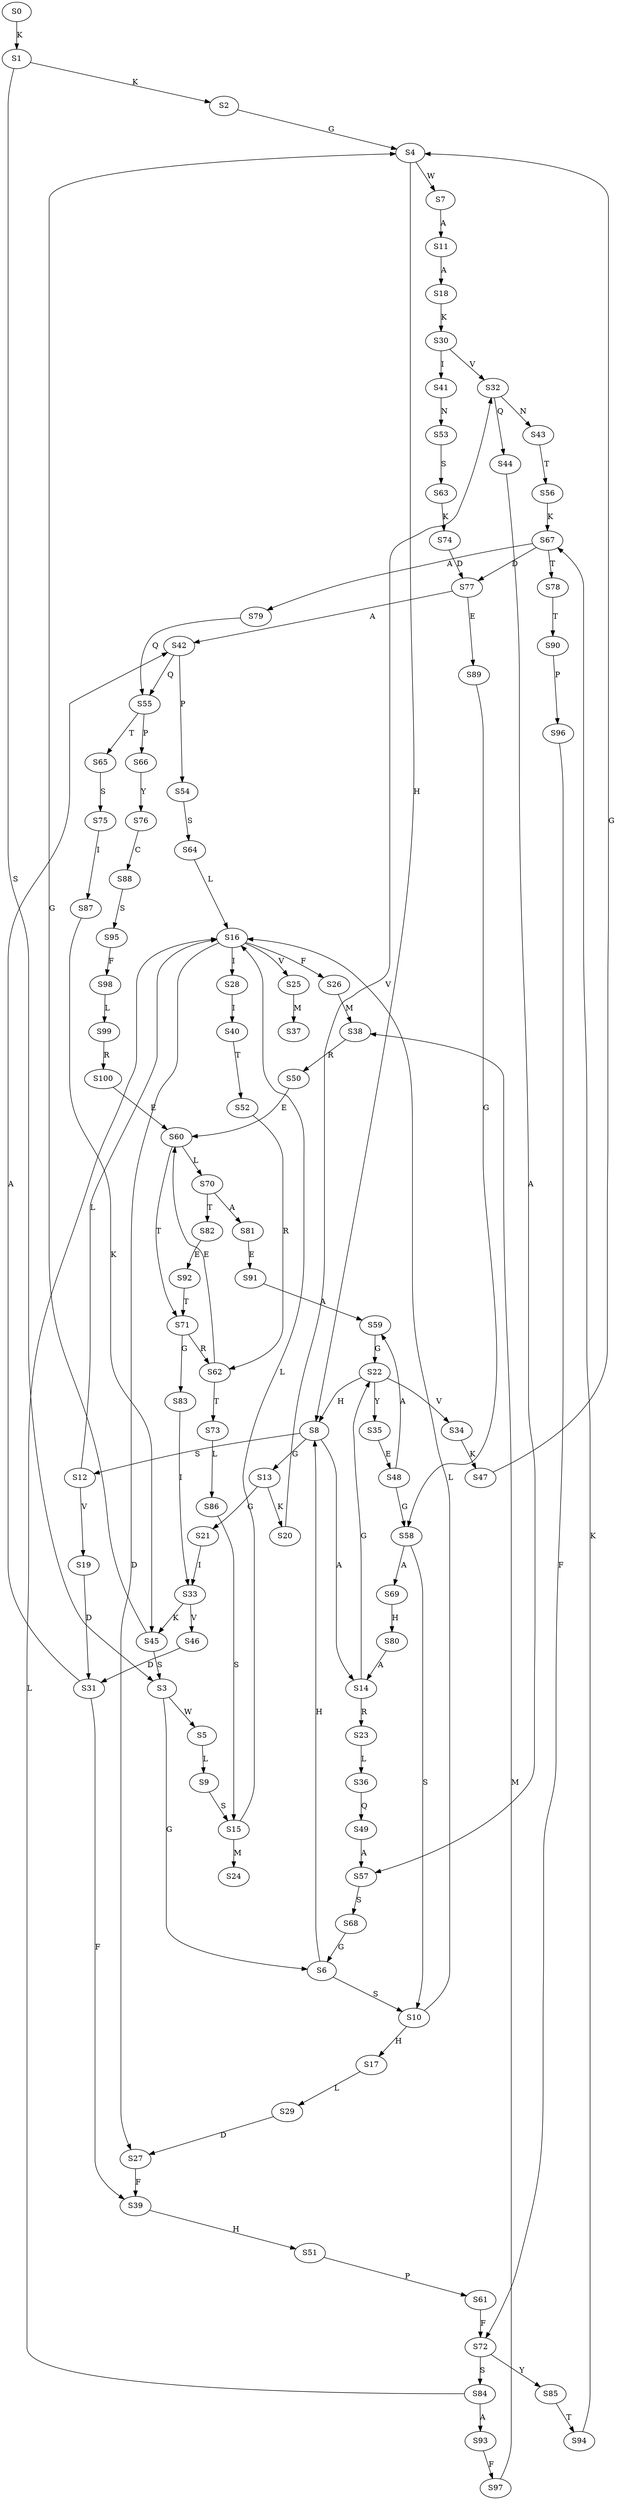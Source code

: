 strict digraph  {
	S0 -> S1 [ label = K ];
	S1 -> S2 [ label = K ];
	S1 -> S3 [ label = S ];
	S2 -> S4 [ label = G ];
	S3 -> S5 [ label = W ];
	S3 -> S6 [ label = G ];
	S4 -> S7 [ label = W ];
	S4 -> S8 [ label = H ];
	S5 -> S9 [ label = L ];
	S6 -> S8 [ label = H ];
	S6 -> S10 [ label = S ];
	S7 -> S11 [ label = A ];
	S8 -> S12 [ label = S ];
	S8 -> S13 [ label = G ];
	S8 -> S14 [ label = A ];
	S9 -> S15 [ label = S ];
	S10 -> S16 [ label = L ];
	S10 -> S17 [ label = H ];
	S11 -> S18 [ label = A ];
	S12 -> S16 [ label = L ];
	S12 -> S19 [ label = V ];
	S13 -> S20 [ label = K ];
	S13 -> S21 [ label = G ];
	S14 -> S22 [ label = G ];
	S14 -> S23 [ label = R ];
	S15 -> S24 [ label = M ];
	S15 -> S16 [ label = L ];
	S16 -> S25 [ label = V ];
	S16 -> S26 [ label = F ];
	S16 -> S27 [ label = D ];
	S16 -> S28 [ label = I ];
	S17 -> S29 [ label = L ];
	S18 -> S30 [ label = K ];
	S19 -> S31 [ label = D ];
	S20 -> S32 [ label = V ];
	S21 -> S33 [ label = I ];
	S22 -> S34 [ label = V ];
	S22 -> S35 [ label = Y ];
	S22 -> S8 [ label = H ];
	S23 -> S36 [ label = L ];
	S25 -> S37 [ label = M ];
	S26 -> S38 [ label = M ];
	S27 -> S39 [ label = F ];
	S28 -> S40 [ label = I ];
	S29 -> S27 [ label = D ];
	S30 -> S32 [ label = V ];
	S30 -> S41 [ label = I ];
	S31 -> S39 [ label = F ];
	S31 -> S42 [ label = A ];
	S32 -> S43 [ label = N ];
	S32 -> S44 [ label = Q ];
	S33 -> S45 [ label = K ];
	S33 -> S46 [ label = V ];
	S34 -> S47 [ label = K ];
	S35 -> S48 [ label = E ];
	S36 -> S49 [ label = Q ];
	S38 -> S50 [ label = R ];
	S39 -> S51 [ label = H ];
	S40 -> S52 [ label = T ];
	S41 -> S53 [ label = N ];
	S42 -> S54 [ label = P ];
	S42 -> S55 [ label = Q ];
	S43 -> S56 [ label = T ];
	S44 -> S57 [ label = A ];
	S45 -> S4 [ label = G ];
	S45 -> S3 [ label = S ];
	S46 -> S31 [ label = D ];
	S47 -> S4 [ label = G ];
	S48 -> S58 [ label = G ];
	S48 -> S59 [ label = A ];
	S49 -> S57 [ label = A ];
	S50 -> S60 [ label = E ];
	S51 -> S61 [ label = P ];
	S52 -> S62 [ label = R ];
	S53 -> S63 [ label = S ];
	S54 -> S64 [ label = S ];
	S55 -> S65 [ label = T ];
	S55 -> S66 [ label = P ];
	S56 -> S67 [ label = K ];
	S57 -> S68 [ label = S ];
	S58 -> S69 [ label = A ];
	S58 -> S10 [ label = S ];
	S59 -> S22 [ label = G ];
	S60 -> S70 [ label = L ];
	S60 -> S71 [ label = T ];
	S61 -> S72 [ label = F ];
	S62 -> S73 [ label = T ];
	S62 -> S60 [ label = E ];
	S63 -> S74 [ label = K ];
	S64 -> S16 [ label = L ];
	S65 -> S75 [ label = S ];
	S66 -> S76 [ label = Y ];
	S67 -> S77 [ label = D ];
	S67 -> S78 [ label = T ];
	S67 -> S79 [ label = A ];
	S68 -> S6 [ label = G ];
	S69 -> S80 [ label = H ];
	S70 -> S81 [ label = A ];
	S70 -> S82 [ label = T ];
	S71 -> S62 [ label = R ];
	S71 -> S83 [ label = G ];
	S72 -> S84 [ label = S ];
	S72 -> S85 [ label = Y ];
	S73 -> S86 [ label = L ];
	S74 -> S77 [ label = D ];
	S75 -> S87 [ label = I ];
	S76 -> S88 [ label = C ];
	S77 -> S42 [ label = A ];
	S77 -> S89 [ label = E ];
	S78 -> S90 [ label = T ];
	S79 -> S55 [ label = Q ];
	S80 -> S14 [ label = A ];
	S81 -> S91 [ label = E ];
	S82 -> S92 [ label = E ];
	S83 -> S33 [ label = I ];
	S84 -> S16 [ label = L ];
	S84 -> S93 [ label = A ];
	S85 -> S94 [ label = T ];
	S86 -> S15 [ label = S ];
	S87 -> S45 [ label = K ];
	S88 -> S95 [ label = S ];
	S89 -> S58 [ label = G ];
	S90 -> S96 [ label = P ];
	S91 -> S59 [ label = A ];
	S92 -> S71 [ label = T ];
	S93 -> S97 [ label = F ];
	S94 -> S67 [ label = K ];
	S95 -> S98 [ label = F ];
	S96 -> S72 [ label = F ];
	S97 -> S38 [ label = M ];
	S98 -> S99 [ label = L ];
	S99 -> S100 [ label = R ];
	S100 -> S60 [ label = E ];
}
